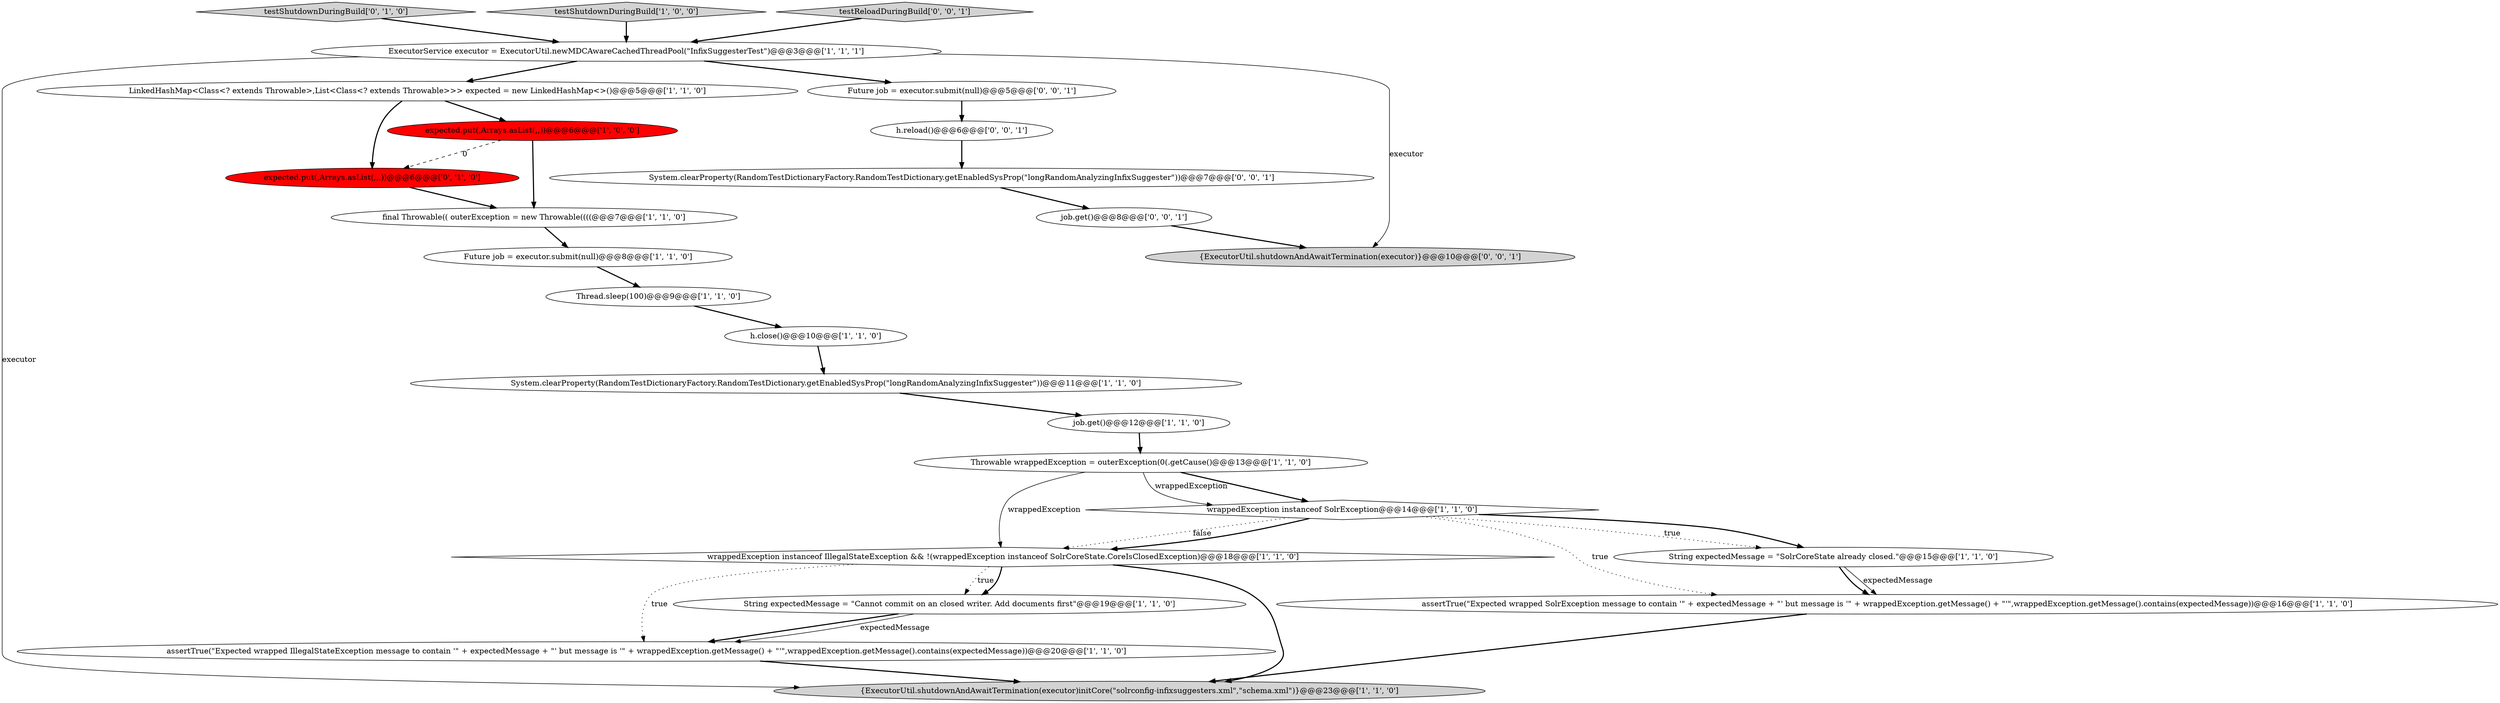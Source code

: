 digraph {
9 [style = filled, label = "String expectedMessage = \"SolrCoreState already closed.\"@@@15@@@['1', '1', '0']", fillcolor = white, shape = ellipse image = "AAA0AAABBB1BBB"];
7 [style = filled, label = "{ExecutorUtil.shutdownAndAwaitTermination(executor)initCore(\"solrconfig-infixsuggesters.xml\",\"schema.xml\")}@@@23@@@['1', '1', '0']", fillcolor = lightgray, shape = ellipse image = "AAA0AAABBB1BBB"];
13 [style = filled, label = "final Throwable(( outerException = new Throwable((((@@@7@@@['1', '1', '0']", fillcolor = white, shape = ellipse image = "AAA0AAABBB1BBB"];
25 [style = filled, label = "job.get()@@@8@@@['0', '0', '1']", fillcolor = white, shape = ellipse image = "AAA0AAABBB3BBB"];
11 [style = filled, label = "Thread.sleep(100)@@@9@@@['1', '1', '0']", fillcolor = white, shape = ellipse image = "AAA0AAABBB1BBB"];
19 [style = filled, label = "expected.put(,Arrays.asList(,,,))@@@6@@@['0', '1', '0']", fillcolor = red, shape = ellipse image = "AAA1AAABBB2BBB"];
2 [style = filled, label = "ExecutorService executor = ExecutorUtil.newMDCAwareCachedThreadPool(\"InfixSuggesterTest\")@@@3@@@['1', '1', '1']", fillcolor = white, shape = ellipse image = "AAA0AAABBB1BBB"];
17 [style = filled, label = "wrappedException instanceof SolrException@@@14@@@['1', '1', '0']", fillcolor = white, shape = diamond image = "AAA0AAABBB1BBB"];
5 [style = filled, label = "assertTrue(\"Expected wrapped IllegalStateException message to contain '\" + expectedMessage + \"' but message is '\" + wrappedException.getMessage() + \"'\",wrappedException.getMessage().contains(expectedMessage))@@@20@@@['1', '1', '0']", fillcolor = white, shape = ellipse image = "AAA0AAABBB1BBB"];
3 [style = filled, label = "LinkedHashMap<Class<? extends Throwable>,List<Class<? extends Throwable>>> expected = new LinkedHashMap<>()@@@5@@@['1', '1', '0']", fillcolor = white, shape = ellipse image = "AAA0AAABBB1BBB"];
18 [style = filled, label = "testShutdownDuringBuild['0', '1', '0']", fillcolor = lightgray, shape = diamond image = "AAA0AAABBB2BBB"];
0 [style = filled, label = "System.clearProperty(RandomTestDictionaryFactory.RandomTestDictionary.getEnabledSysProp(\"longRandomAnalyzingInfixSuggester\"))@@@11@@@['1', '1', '0']", fillcolor = white, shape = ellipse image = "AAA0AAABBB1BBB"];
21 [style = filled, label = "System.clearProperty(RandomTestDictionaryFactory.RandomTestDictionary.getEnabledSysProp(\"longRandomAnalyzingInfixSuggester\"))@@@7@@@['0', '0', '1']", fillcolor = white, shape = ellipse image = "AAA0AAABBB3BBB"];
20 [style = filled, label = "h.reload()@@@6@@@['0', '0', '1']", fillcolor = white, shape = ellipse image = "AAA0AAABBB3BBB"];
6 [style = filled, label = "testShutdownDuringBuild['1', '0', '0']", fillcolor = lightgray, shape = diamond image = "AAA0AAABBB1BBB"];
16 [style = filled, label = "Throwable wrappedException = outerException(0(.getCause()@@@13@@@['1', '1', '0']", fillcolor = white, shape = ellipse image = "AAA0AAABBB1BBB"];
22 [style = filled, label = "Future job = executor.submit(null)@@@5@@@['0', '0', '1']", fillcolor = white, shape = ellipse image = "AAA0AAABBB3BBB"];
1 [style = filled, label = "String expectedMessage = \"Cannot commit on an closed writer. Add documents first\"@@@19@@@['1', '1', '0']", fillcolor = white, shape = ellipse image = "AAA0AAABBB1BBB"];
4 [style = filled, label = "wrappedException instanceof IllegalStateException && !(wrappedException instanceof SolrCoreState.CoreIsClosedException)@@@18@@@['1', '1', '0']", fillcolor = white, shape = diamond image = "AAA0AAABBB1BBB"];
23 [style = filled, label = "testReloadDuringBuild['0', '0', '1']", fillcolor = lightgray, shape = diamond image = "AAA0AAABBB3BBB"];
8 [style = filled, label = "Future job = executor.submit(null)@@@8@@@['1', '1', '0']", fillcolor = white, shape = ellipse image = "AAA0AAABBB1BBB"];
12 [style = filled, label = "assertTrue(\"Expected wrapped SolrException message to contain '\" + expectedMessage + \"' but message is '\" + wrappedException.getMessage() + \"'\",wrappedException.getMessage().contains(expectedMessage))@@@16@@@['1', '1', '0']", fillcolor = white, shape = ellipse image = "AAA0AAABBB1BBB"];
10 [style = filled, label = "h.close()@@@10@@@['1', '1', '0']", fillcolor = white, shape = ellipse image = "AAA0AAABBB1BBB"];
14 [style = filled, label = "expected.put(,Arrays.asList(,,))@@@6@@@['1', '0', '0']", fillcolor = red, shape = ellipse image = "AAA1AAABBB1BBB"];
24 [style = filled, label = "{ExecutorUtil.shutdownAndAwaitTermination(executor)}@@@10@@@['0', '0', '1']", fillcolor = lightgray, shape = ellipse image = "AAA0AAABBB3BBB"];
15 [style = filled, label = "job.get()@@@12@@@['1', '1', '0']", fillcolor = white, shape = ellipse image = "AAA0AAABBB1BBB"];
1->5 [style = bold, label=""];
4->5 [style = dotted, label="true"];
1->5 [style = solid, label="expectedMessage"];
2->24 [style = solid, label="executor"];
17->4 [style = dotted, label="false"];
4->1 [style = dotted, label="true"];
17->9 [style = bold, label=""];
2->3 [style = bold, label=""];
3->14 [style = bold, label=""];
2->7 [style = solid, label="executor"];
16->17 [style = bold, label=""];
21->25 [style = bold, label=""];
18->2 [style = bold, label=""];
15->16 [style = bold, label=""];
12->7 [style = bold, label=""];
0->15 [style = bold, label=""];
4->7 [style = bold, label=""];
16->4 [style = solid, label="wrappedException"];
6->2 [style = bold, label=""];
20->21 [style = bold, label=""];
25->24 [style = bold, label=""];
16->17 [style = solid, label="wrappedException"];
19->13 [style = bold, label=""];
3->19 [style = bold, label=""];
22->20 [style = bold, label=""];
17->12 [style = dotted, label="true"];
11->10 [style = bold, label=""];
9->12 [style = solid, label="expectedMessage"];
17->9 [style = dotted, label="true"];
10->0 [style = bold, label=""];
5->7 [style = bold, label=""];
14->19 [style = dashed, label="0"];
4->1 [style = bold, label=""];
9->12 [style = bold, label=""];
23->2 [style = bold, label=""];
14->13 [style = bold, label=""];
13->8 [style = bold, label=""];
2->22 [style = bold, label=""];
8->11 [style = bold, label=""];
17->4 [style = bold, label=""];
}

